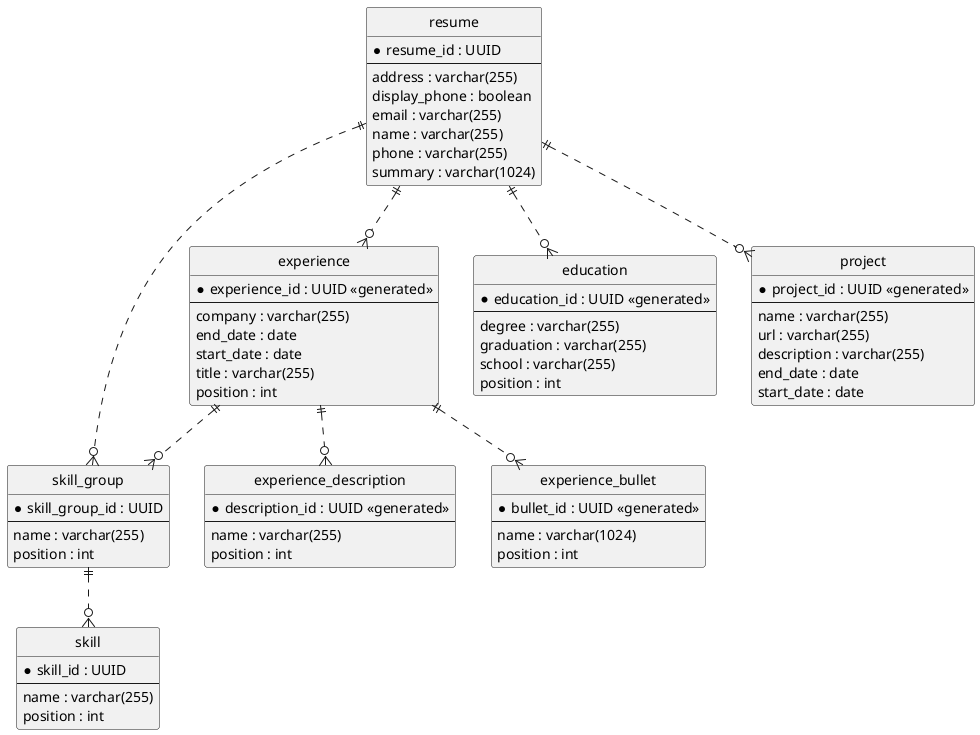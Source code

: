 @startuml
'https://plantuml.com/ie-diagram

hide circle

entity resume {
  *resume_id : UUID
  --
  address : varchar(255)
  display_phone : boolean
  email : varchar(255)
  name : varchar(255)
  phone : varchar(255)
  summary : varchar(1024)
}
entity skill {
  *skill_id : UUID
  --
  name : varchar(255)
  position : int
}
entity skill_group {
  *skill_group_id : UUID
  --
  name : varchar(255)
  position : int
}
entity experience_description {
  *description_id : UUID <<generated>>
  --
  name : varchar(255)
  position : int
}
entity experience_bullet {
  *bullet_id : UUID <<generated>>
  --
  name : varchar(1024)
  position : int
}
entity experience {
  *experience_id : UUID <<generated>>
  --
  company : varchar(255)
  end_date : date
  start_date : date
  title : varchar(255)
  position : int
}
entity education {
  *education_id : UUID <<generated>>
  --
  degree : varchar(255)
  graduation : varchar(255)
  school : varchar(255)
  position : int
}
entity project {
  *project_id : UUID <<generated>>
  --
  name : varchar(255)
  url : varchar(255)
  description : varchar(255)
  end_date : date
  start_date : date
}

resume ||..o{ experience
resume ||..o{ skill_group
skill_group ||..o{ skill
experience ||..o{ experience_bullet
experience ||..o{ experience_description
experience ||..o{ skill_group
resume ||..o{ education
resume ||..o{ project

@enduml
